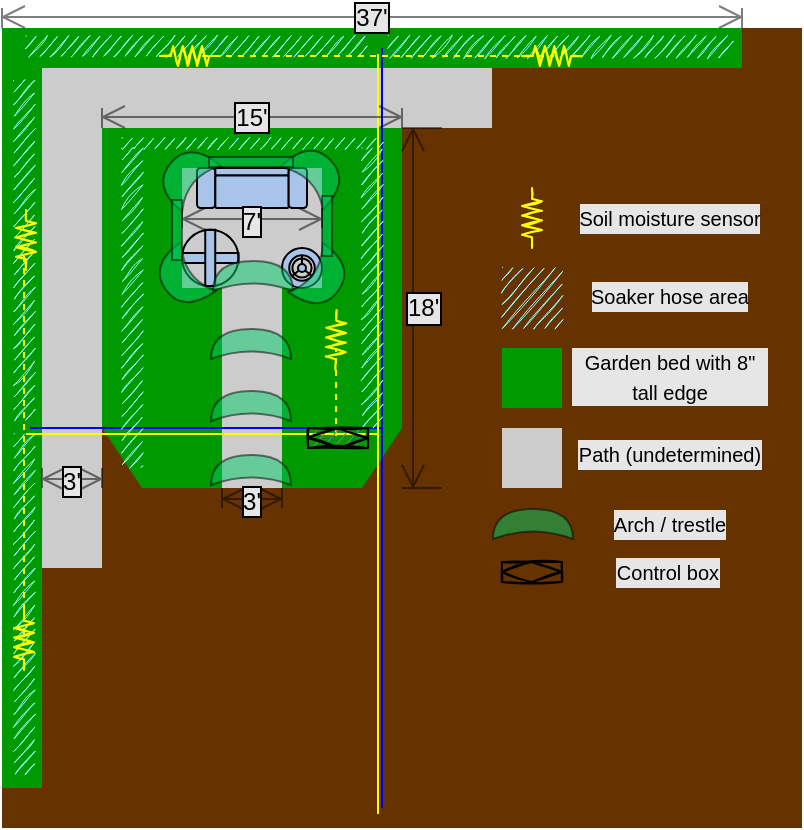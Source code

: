 <mxfile version="17.4.6" type="github">
  <diagram id="zF0i2NfZyt6POZ8Hoylk" name="Page-1">
    <mxGraphModel dx="467" dy="271" grid="1" gridSize="10" guides="0" tooltips="1" connect="1" arrows="1" fold="1" page="1" pageScale="1" pageWidth="850" pageHeight="1100" math="0" shadow="0">
      <root>
        <mxCell id="0" />
        <mxCell id="_R6vVu1srhFoFrEtBV-Y-69" value="Untitled Layer" style="" parent="0" />
        <mxCell id="_R6vVu1srhFoFrEtBV-Y-75" value="" style="rounded=0;whiteSpace=wrap;html=1;shadow=0;glass=0;sketch=0;strokeColor=none;fillColor=#663300;" vertex="1" parent="_R6vVu1srhFoFrEtBV-Y-69">
          <mxGeometry x="150" y="140" width="400" height="400" as="geometry" />
        </mxCell>
        <mxCell id="1" value="GardenArea" style="" parent="0" />
        <mxCell id="_R6vVu1srhFoFrEtBV-Y-8" value="" style="rounded=0;whiteSpace=wrap;html=1;fillColor=#009900;strokeColor=none;" vertex="1" parent="1">
          <mxGeometry x="200" y="190" width="150" height="20" as="geometry" />
        </mxCell>
        <mxCell id="_R6vVu1srhFoFrEtBV-Y-9" value="" style="rounded=0;whiteSpace=wrap;html=1;fillColor=#009900;strokeColor=none;" vertex="1" parent="1">
          <mxGeometry x="310" y="210" width="40" height="60" as="geometry" />
        </mxCell>
        <mxCell id="_R6vVu1srhFoFrEtBV-Y-10" value="" style="rounded=0;whiteSpace=wrap;html=1;fillColor=#009900;strokeColor=none;" vertex="1" parent="1">
          <mxGeometry x="200" y="210" width="40" height="60" as="geometry" />
        </mxCell>
        <mxCell id="_R6vVu1srhFoFrEtBV-Y-11" value="" style="rounded=0;whiteSpace=wrap;html=1;fillColor=#009900;strokeColor=none;" vertex="1" parent="1">
          <mxGeometry x="200" y="270" width="60" height="70" as="geometry" />
        </mxCell>
        <mxCell id="_R6vVu1srhFoFrEtBV-Y-12" value="" style="rounded=0;whiteSpace=wrap;html=1;fillColor=#009900;strokeColor=none;" vertex="1" parent="1">
          <mxGeometry x="290" y="270" width="60" height="70" as="geometry" />
        </mxCell>
        <mxCell id="_R6vVu1srhFoFrEtBV-Y-15" value="" style="rounded=0;whiteSpace=wrap;html=1;fillColor=#009900;strokeColor=none;" vertex="1" parent="1">
          <mxGeometry x="290" y="340" width="40" height="30" as="geometry" />
        </mxCell>
        <mxCell id="_R6vVu1srhFoFrEtBV-Y-17" value="" style="rhombus;whiteSpace=wrap;html=1;fillColor=#009900;strokeColor=none;" vertex="1" parent="1">
          <mxGeometry x="310" y="310" width="40" height="60" as="geometry" />
        </mxCell>
        <mxCell id="_R6vVu1srhFoFrEtBV-Y-20" value="" style="rhombus;whiteSpace=wrap;html=1;fillColor=#009900;strokeColor=none;" vertex="1" parent="1">
          <mxGeometry x="200" y="310" width="40" height="60" as="geometry" />
        </mxCell>
        <mxCell id="_R6vVu1srhFoFrEtBV-Y-21" value="" style="rounded=0;whiteSpace=wrap;html=1;fillColor=#CCCCCC;strokeColor=none;" vertex="1" parent="1">
          <mxGeometry x="170" y="160" width="30" height="250" as="geometry" />
        </mxCell>
        <mxCell id="_R6vVu1srhFoFrEtBV-Y-23" value="" style="rounded=0;whiteSpace=wrap;html=1;fillColor=#CCCCCC;strokeColor=none;" vertex="1" parent="1">
          <mxGeometry x="240" y="210" width="70" height="60" as="geometry" />
        </mxCell>
        <mxCell id="_R6vVu1srhFoFrEtBV-Y-24" value="" style="rounded=0;whiteSpace=wrap;html=1;fillColor=#CCCCCC;strokeColor=none;" vertex="1" parent="1">
          <mxGeometry x="260" y="270" width="30" height="100" as="geometry" />
        </mxCell>
        <mxCell id="_R6vVu1srhFoFrEtBV-Y-25" value="" style="rounded=0;whiteSpace=wrap;html=1;fillColor=#CCCCCC;strokeColor=none;" vertex="1" parent="1">
          <mxGeometry x="170" y="160" width="225" height="30" as="geometry" />
        </mxCell>
        <mxCell id="_R6vVu1srhFoFrEtBV-Y-26" value="" style="rounded=0;whiteSpace=wrap;html=1;fillColor=#009900;strokeColor=none;" vertex="1" parent="1">
          <mxGeometry x="150" y="140" width="20" height="380" as="geometry" />
        </mxCell>
        <mxCell id="_R6vVu1srhFoFrEtBV-Y-27" value="" style="rounded=0;whiteSpace=wrap;html=1;fillColor=#009900;strokeColor=none;" vertex="1" parent="1">
          <mxGeometry x="170" y="140" width="350" height="20" as="geometry" />
        </mxCell>
        <mxCell id="_R6vVu1srhFoFrEtBV-Y-30" value="" style="verticalLabelPosition=bottom;html=1;verticalAlign=top;align=center;shape=mxgraph.floorplan.sofa;fillColor=#A9C4EB;" vertex="1" parent="1">
          <mxGeometry x="247.5" y="210" width="55" height="20" as="geometry" />
        </mxCell>
        <mxCell id="_R6vVu1srhFoFrEtBV-Y-31" value="" style="verticalLabelPosition=bottom;html=1;verticalAlign=top;align=center;shape=mxgraph.floorplan.floor_lamp;fillColor=#A9C4EB;" vertex="1" parent="1">
          <mxGeometry x="290" y="250" width="20" height="20" as="geometry" />
        </mxCell>
        <mxCell id="_R6vVu1srhFoFrEtBV-Y-37" value="" style="verticalLabelPosition=bottom;html=1;verticalAlign=top;align=center;shape=mxgraph.floorplan.doorRevolving;aspect=fixed;fillColor=#A9C4EB;" vertex="1" parent="1">
          <mxGeometry x="240" y="240" width="28.24" height="30" as="geometry" />
        </mxCell>
        <mxCell id="_R6vVu1srhFoFrEtBV-Y-113" value="" style="rounded=0;whiteSpace=wrap;html=1;fillColor=#009900;strokeColor=none;" vertex="1" parent="1">
          <mxGeometry x="220" y="340" width="40" height="30" as="geometry" />
        </mxCell>
        <mxCell id="_R6vVu1srhFoFrEtBV-Y-38" value="Water" style="" parent="0" />
        <mxCell id="_R6vVu1srhFoFrEtBV-Y-43" value="" style="endArrow=none;html=1;rounded=0;strokeColor=#0000FF;" edge="1" parent="_R6vVu1srhFoFrEtBV-Y-38">
          <mxGeometry width="50" height="50" relative="1" as="geometry">
            <mxPoint x="340" y="340" as="sourcePoint" />
            <mxPoint x="340" y="150" as="targetPoint" />
          </mxGeometry>
        </mxCell>
        <mxCell id="_R6vVu1srhFoFrEtBV-Y-44" value="" style="endArrow=none;html=1;rounded=0;strokeColor=#0000FF;exitX=1;exitY=0.5;exitDx=0;exitDy=0;exitPerimeter=0;entryX=0.75;entryY=0.5;entryDx=0;entryDy=0;entryPerimeter=0;" edge="1" parent="_R6vVu1srhFoFrEtBV-Y-38" target="_R6vVu1srhFoFrEtBV-Y-17">
          <mxGeometry width="50" height="50" relative="1" as="geometry">
            <mxPoint x="164.0" y="340" as="sourcePoint" />
            <mxPoint x="274" y="340" as="targetPoint" />
          </mxGeometry>
        </mxCell>
        <mxCell id="_R6vVu1srhFoFrEtBV-Y-45" value="" style="endArrow=none;html=1;rounded=0;strokeColor=#0000FF;" edge="1" parent="_R6vVu1srhFoFrEtBV-Y-38">
          <mxGeometry width="50" height="50" relative="1" as="geometry">
            <mxPoint x="340" y="530" as="sourcePoint" />
            <mxPoint x="340" y="340" as="targetPoint" />
          </mxGeometry>
        </mxCell>
        <mxCell id="_R6vVu1srhFoFrEtBV-Y-47" value="" style="rounded=0;whiteSpace=wrap;html=1;shadow=0;glass=0;sketch=1;fillColor=#99FFFF;strokeColor=none;" vertex="1" parent="_R6vVu1srhFoFrEtBV-Y-38">
          <mxGeometry x="156" y="166" width="10" height="170" as="geometry" />
        </mxCell>
        <mxCell id="_R6vVu1srhFoFrEtBV-Y-48" value="" style="rounded=0;whiteSpace=wrap;html=1;shadow=0;glass=0;sketch=1;fillColor=#99FFFF;strokeColor=none;" vertex="1" parent="_R6vVu1srhFoFrEtBV-Y-38">
          <mxGeometry x="156" y="343" width="10" height="170" as="geometry" />
        </mxCell>
        <mxCell id="_R6vVu1srhFoFrEtBV-Y-49" value="" style="rounded=0;whiteSpace=wrap;html=1;shadow=0;glass=0;sketch=1;fillColor=#99FFFF;strokeColor=none;" vertex="1" parent="_R6vVu1srhFoFrEtBV-Y-38">
          <mxGeometry x="162" y="144" width="170" height="10" as="geometry" />
        </mxCell>
        <mxCell id="_R6vVu1srhFoFrEtBV-Y-50" value="" style="rounded=0;whiteSpace=wrap;html=1;shadow=0;glass=0;sketch=1;fillColor=#99FFFF;strokeColor=none;" vertex="1" parent="_R6vVu1srhFoFrEtBV-Y-38">
          <mxGeometry x="343" y="144" width="170" height="10" as="geometry" />
        </mxCell>
        <mxCell id="_R6vVu1srhFoFrEtBV-Y-92" value="" style="rounded=0;whiteSpace=wrap;html=1;shadow=0;glass=0;sketch=1;fillColor=#99FFFF;strokeColor=none;" vertex="1" parent="_R6vVu1srhFoFrEtBV-Y-38">
          <mxGeometry x="210" y="195" width="130" height="5" as="geometry" />
        </mxCell>
        <mxCell id="_R6vVu1srhFoFrEtBV-Y-93" value="" style="rounded=0;whiteSpace=wrap;html=1;shadow=0;glass=0;sketch=1;fillColor=#99FFFF;strokeColor=none;" vertex="1" parent="_R6vVu1srhFoFrEtBV-Y-38">
          <mxGeometry x="210" y="200" width="10" height="160" as="geometry" />
        </mxCell>
        <mxCell id="_R6vVu1srhFoFrEtBV-Y-94" value="" style="rounded=0;whiteSpace=wrap;html=1;shadow=0;glass=0;sketch=1;fillColor=#99FFFF;strokeColor=none;" vertex="1" parent="_R6vVu1srhFoFrEtBV-Y-38">
          <mxGeometry x="330" y="200" width="10" height="140" as="geometry" />
        </mxCell>
        <mxCell id="_R6vVu1srhFoFrEtBV-Y-52" value="electronics" style="" parent="0" />
        <mxCell id="_R6vVu1srhFoFrEtBV-Y-53" value="" style="endArrow=none;html=1;rounded=0;strokeColor=#FFFF00;" edge="1" parent="_R6vVu1srhFoFrEtBV-Y-52">
          <mxGeometry width="50" height="50" relative="1" as="geometry">
            <mxPoint x="338" y="343" as="sourcePoint" />
            <mxPoint x="338" y="153" as="targetPoint" />
          </mxGeometry>
        </mxCell>
        <mxCell id="_R6vVu1srhFoFrEtBV-Y-54" value="" style="endArrow=none;html=1;rounded=0;strokeColor=#FFFF00;exitX=1;exitY=0.5;exitDx=0;exitDy=0;exitPerimeter=0;entryX=0.75;entryY=0.5;entryDx=0;entryDy=0;entryPerimeter=0;" edge="1" parent="_R6vVu1srhFoFrEtBV-Y-52">
          <mxGeometry width="50" height="50" relative="1" as="geometry">
            <mxPoint x="162.0" y="343" as="sourcePoint" />
            <mxPoint x="338" y="343" as="targetPoint" />
          </mxGeometry>
        </mxCell>
        <mxCell id="_R6vVu1srhFoFrEtBV-Y-55" value="" style="endArrow=none;html=1;rounded=0;strokeColor=#FFFF00;" edge="1" parent="_R6vVu1srhFoFrEtBV-Y-52">
          <mxGeometry width="50" height="50" relative="1" as="geometry">
            <mxPoint x="338" y="533" as="sourcePoint" />
            <mxPoint x="338" y="343" as="targetPoint" />
          </mxGeometry>
        </mxCell>
        <mxCell id="_R6vVu1srhFoFrEtBV-Y-56" value="" style="endArrow=none;html=1;rounded=0;strokeColor=#FFFF00;exitX=1;exitY=0.5;exitDx=0;exitDy=0;exitPerimeter=0;entryX=0.75;entryY=0.5;entryDx=0;entryDy=0;entryPerimeter=0;dashed=1;" edge="1" parent="_R6vVu1srhFoFrEtBV-Y-52">
          <mxGeometry width="50" height="50" relative="1" as="geometry">
            <mxPoint x="250.0" y="154" as="sourcePoint" />
            <mxPoint x="426" y="154" as="targetPoint" />
          </mxGeometry>
        </mxCell>
        <mxCell id="_R6vVu1srhFoFrEtBV-Y-57" value="" style="endArrow=none;html=1;rounded=0;strokeColor=#FFFF00;dashed=1;" edge="1" parent="_R6vVu1srhFoFrEtBV-Y-52">
          <mxGeometry width="50" height="50" relative="1" as="geometry">
            <mxPoint x="161" y="443" as="sourcePoint" />
            <mxPoint x="161" y="253" as="targetPoint" />
          </mxGeometry>
        </mxCell>
        <mxCell id="_R6vVu1srhFoFrEtBV-Y-58" value="" style="endArrow=none;html=1;rounded=0;strokeColor=#FFFF00;dashed=1;" edge="1" parent="_R6vVu1srhFoFrEtBV-Y-52">
          <mxGeometry width="50" height="50" relative="1" as="geometry">
            <mxPoint x="317" y="344" as="sourcePoint" />
            <mxPoint x="317" y="300" as="targetPoint" />
          </mxGeometry>
        </mxCell>
        <mxCell id="_R6vVu1srhFoFrEtBV-Y-61" value="" style="pointerEvents=1;verticalLabelPosition=bottom;shadow=0;dashed=0;align=center;html=1;verticalAlign=top;shape=mxgraph.electrical.resistors.resistor_2;glass=0;sketch=1;fillColor=#99FFFF;strokeColor=#FFFF00;rotation=91;" vertex="1" parent="_R6vVu1srhFoFrEtBV-Y-52">
          <mxGeometry x="302" y="291" width="30" height="10" as="geometry" />
        </mxCell>
        <mxCell id="_R6vVu1srhFoFrEtBV-Y-62" value="" style="pointerEvents=1;verticalLabelPosition=bottom;shadow=0;dashed=0;align=center;html=1;verticalAlign=top;shape=mxgraph.electrical.resistors.resistor_2;glass=0;sketch=1;fillColor=#99FFFF;strokeColor=#FFFF00;" vertex="1" parent="_R6vVu1srhFoFrEtBV-Y-52">
          <mxGeometry x="410" y="149" width="30" height="10" as="geometry" />
        </mxCell>
        <mxCell id="_R6vVu1srhFoFrEtBV-Y-63" value="" style="pointerEvents=1;verticalLabelPosition=bottom;shadow=0;dashed=0;align=center;html=1;verticalAlign=top;shape=mxgraph.electrical.resistors.resistor_2;glass=0;sketch=1;fillColor=#99FFFF;strokeColor=#FFFF00;" vertex="1" parent="_R6vVu1srhFoFrEtBV-Y-52">
          <mxGeometry x="229" y="149" width="30" height="10" as="geometry" />
        </mxCell>
        <mxCell id="_R6vVu1srhFoFrEtBV-Y-64" value="" style="pointerEvents=1;verticalLabelPosition=bottom;shadow=0;dashed=0;align=center;html=1;verticalAlign=top;shape=mxgraph.electrical.resistors.resistor_2;glass=0;sketch=1;fillColor=#99FFFF;strokeColor=#FFFF00;rotation=90;" vertex="1" parent="_R6vVu1srhFoFrEtBV-Y-52">
          <mxGeometry x="147" y="241" width="30" height="10" as="geometry" />
        </mxCell>
        <mxCell id="_R6vVu1srhFoFrEtBV-Y-65" value="" style="pointerEvents=1;verticalLabelPosition=bottom;shadow=0;dashed=0;align=center;html=1;verticalAlign=top;shape=mxgraph.electrical.resistors.resistor_2;glass=0;sketch=1;fillColor=#99FFFF;strokeColor=#FFFF00;rotation=90;" vertex="1" parent="_R6vVu1srhFoFrEtBV-Y-52">
          <mxGeometry x="146" y="441" width="30" height="10" as="geometry" />
        </mxCell>
        <mxCell id="_R6vVu1srhFoFrEtBV-Y-66" value="Box" style="" parent="0" />
        <mxCell id="_R6vVu1srhFoFrEtBV-Y-67" value="" style="shape=associativeEntity;whiteSpace=wrap;html=1;align=center;shadow=0;glass=0;sketch=1;strokeColor=#000000;fillColor=#808080;" vertex="1" parent="_R6vVu1srhFoFrEtBV-Y-66">
          <mxGeometry x="303" y="340" width="30" height="10" as="geometry" />
        </mxCell>
        <mxCell id="_R6vVu1srhFoFrEtBV-Y-76" value="Arches" style="" parent="0" />
        <mxCell id="_R6vVu1srhFoFrEtBV-Y-78" value="" style="shape=xor;whiteSpace=wrap;html=1;shadow=0;glass=0;sketch=0;strokeColor=#000000;fillColor=#00CC66;rotation=-90;opacity=50;" vertex="1" parent="_R6vVu1srhFoFrEtBV-Y-76">
          <mxGeometry x="267" y="341" width="15" height="40" as="geometry" />
        </mxCell>
        <mxCell id="_R6vVu1srhFoFrEtBV-Y-79" value="" style="shape=xor;whiteSpace=wrap;html=1;shadow=0;glass=0;sketch=0;strokeColor=#000000;fillColor=#00CC66;rotation=-90;opacity=50;" vertex="1" parent="_R6vVu1srhFoFrEtBV-Y-76">
          <mxGeometry x="267" y="309" width="15" height="40" as="geometry" />
        </mxCell>
        <mxCell id="_R6vVu1srhFoFrEtBV-Y-80" value="" style="shape=xor;whiteSpace=wrap;html=1;shadow=0;glass=0;sketch=0;strokeColor=#000000;fillColor=#00CC66;rotation=-90;opacity=50;" vertex="1" parent="_R6vVu1srhFoFrEtBV-Y-76">
          <mxGeometry x="267" y="278" width="15" height="40" as="geometry" />
        </mxCell>
        <mxCell id="_R6vVu1srhFoFrEtBV-Y-81" value="" style="shape=xor;whiteSpace=wrap;html=1;shadow=0;glass=0;sketch=0;strokeColor=#000000;fillColor=#00CC66;rotation=-90;opacity=50;" vertex="1" parent="_R6vVu1srhFoFrEtBV-Y-76">
          <mxGeometry x="268" y="244" width="15" height="40" as="geometry" />
        </mxCell>
        <mxCell id="_R6vVu1srhFoFrEtBV-Y-82" value="" style="shape=xor;whiteSpace=wrap;html=1;shadow=0;glass=0;sketch=0;strokeColor=#000000;fillColor=#00CC66;rotation=35;opacity=50;" vertex="1" parent="_R6vVu1srhFoFrEtBV-Y-76">
          <mxGeometry x="300" y="250.53" width="20" height="30" as="geometry" />
        </mxCell>
        <mxCell id="_R6vVu1srhFoFrEtBV-Y-83" value="" style="shape=xor;whiteSpace=wrap;html=1;shadow=0;glass=0;sketch=0;strokeColor=#000000;fillColor=#00CC66;rotation=-45;opacity=50;" vertex="1" parent="_R6vVu1srhFoFrEtBV-Y-76">
          <mxGeometry x="297" y="198.0" width="20" height="30" as="geometry" />
        </mxCell>
        <mxCell id="_R6vVu1srhFoFrEtBV-Y-84" value="" style="shape=xor;whiteSpace=wrap;html=1;shadow=0;glass=0;sketch=0;strokeColor=#000000;fillColor=#00CC66;rotation=-140;opacity=50;" vertex="1" parent="_R6vVu1srhFoFrEtBV-Y-76">
          <mxGeometry x="232" y="199.0" width="20" height="30" as="geometry" />
        </mxCell>
        <mxCell id="_R6vVu1srhFoFrEtBV-Y-85" value="" style="shape=xor;whiteSpace=wrap;html=1;shadow=0;glass=0;sketch=0;strokeColor=#000000;fillColor=#00CC66;rotation=-215;opacity=50;" vertex="1" parent="_R6vVu1srhFoFrEtBV-Y-76">
          <mxGeometry x="230" y="250.0" width="20" height="30" as="geometry" />
        </mxCell>
        <mxCell id="_R6vVu1srhFoFrEtBV-Y-86" value="" style="rounded=0;whiteSpace=wrap;html=1;shadow=0;glass=0;sketch=0;strokeColor=#000000;fillColor=#00CC66;opacity=50;" vertex="1" parent="_R6vVu1srhFoFrEtBV-Y-76">
          <mxGeometry x="235" y="226" width="5" height="30" as="geometry" />
        </mxCell>
        <mxCell id="_R6vVu1srhFoFrEtBV-Y-87" value="" style="rounded=0;whiteSpace=wrap;html=1;shadow=0;glass=0;sketch=0;strokeColor=#000000;fillColor=#00CC66;opacity=50;" vertex="1" parent="_R6vVu1srhFoFrEtBV-Y-76">
          <mxGeometry x="310" y="224" width="5" height="30" as="geometry" />
        </mxCell>
        <mxCell id="_R6vVu1srhFoFrEtBV-Y-88" value="" style="rounded=0;whiteSpace=wrap;html=1;shadow=0;glass=0;sketch=0;strokeColor=#000000;fillColor=#00CC66;opacity=50;rotation=90;" vertex="1" parent="_R6vVu1srhFoFrEtBV-Y-76">
          <mxGeometry x="272" y="186" width="5" height="42" as="geometry" />
        </mxCell>
        <mxCell id="_R6vVu1srhFoFrEtBV-Y-114" value="Measurements" parent="0" />
        <mxCell id="_R6vVu1srhFoFrEtBV-Y-115" value="15&#39;" style="shape=dimension;whiteSpace=wrap;html=1;align=center;points=[];verticalAlign=bottom;spacingBottom=-5;labelBackgroundColor=#E6E6E6;shadow=0;glass=0;sketch=0;fontSize=12;opacity=50;labelBorderColor=default;" vertex="1" parent="_R6vVu1srhFoFrEtBV-Y-114">
          <mxGeometry x="200" y="180" width="150" height="10" as="geometry" />
        </mxCell>
        <mxCell id="_R6vVu1srhFoFrEtBV-Y-116" value="3&#39;" style="shape=dimension;direction=west;whiteSpace=wrap;html=1;align=center;points=[];verticalAlign=top;spacingTop=-8;labelBackgroundColor=#E6E6E6;shadow=0;glass=0;labelBorderColor=default;sketch=0;fontSize=12;strokeColor=#000000;fillColor=none;opacity=50;" vertex="1" parent="_R6vVu1srhFoFrEtBV-Y-114">
          <mxGeometry x="170" y="360" width="30" height="10" as="geometry" />
        </mxCell>
        <mxCell id="_R6vVu1srhFoFrEtBV-Y-117" value="3&#39;" style="shape=dimension;direction=west;whiteSpace=wrap;html=1;align=center;points=[];verticalAlign=top;spacingTop=-8;labelBackgroundColor=#E6E6E6;shadow=0;glass=0;labelBorderColor=default;sketch=0;fontSize=12;strokeColor=#000000;fillColor=none;opacity=50;" vertex="1" parent="_R6vVu1srhFoFrEtBV-Y-114">
          <mxGeometry x="260" y="370" width="30" height="10" as="geometry" />
        </mxCell>
        <mxCell id="_R6vVu1srhFoFrEtBV-Y-118" value="7&#39;" style="shape=dimension;direction=west;whiteSpace=wrap;html=1;align=center;points=[];verticalAlign=top;spacingTop=-8;labelBackgroundColor=#E6E6E6;shadow=0;glass=0;labelBorderColor=default;sketch=0;fontSize=12;strokeColor=#000000;fillColor=none;opacity=50;" vertex="1" parent="_R6vVu1srhFoFrEtBV-Y-114">
          <mxGeometry x="240" y="230" width="70" height="10" as="geometry" />
        </mxCell>
        <mxCell id="_R6vVu1srhFoFrEtBV-Y-122" value="18&#39;" style="shape=dimension;direction=south;whiteSpace=wrap;html=1;align=left;points=[];verticalAlign=middle;labelBackgroundColor=#E6E6E6;shadow=0;glass=0;labelBorderColor=default;sketch=0;fontSize=12;strokeColor=#000000;fillColor=none;opacity=50;" vertex="1" parent="_R6vVu1srhFoFrEtBV-Y-114">
          <mxGeometry x="350" y="190" width="20" height="180" as="geometry" />
        </mxCell>
        <mxCell id="_R6vVu1srhFoFrEtBV-Y-123" value="37&#39;" style="shape=dimension;whiteSpace=wrap;html=1;align=center;points=[];verticalAlign=bottom;spacingBottom=-5;labelBackgroundColor=#E6E6E6;shadow=0;glass=0;sketch=0;fontSize=12;opacity=50;labelBorderColor=default;" vertex="1" parent="_R6vVu1srhFoFrEtBV-Y-114">
          <mxGeometry x="150" y="130" width="370" height="10" as="geometry" />
        </mxCell>
        <mxCell id="_R6vVu1srhFoFrEtBV-Y-128" value="" style="rounded=0;whiteSpace=wrap;html=1;fillColor=#009900;strokeColor=none;" vertex="1" parent="_R6vVu1srhFoFrEtBV-Y-114">
          <mxGeometry x="400" y="300" width="30" height="30" as="geometry" />
        </mxCell>
        <mxCell id="_R6vVu1srhFoFrEtBV-Y-129" value="" style="rounded=0;whiteSpace=wrap;html=1;fillColor=#CCCCCC;strokeColor=none;" vertex="1" parent="_R6vVu1srhFoFrEtBV-Y-114">
          <mxGeometry x="400" y="340" width="30" height="30" as="geometry" />
        </mxCell>
        <mxCell id="_R6vVu1srhFoFrEtBV-Y-130" value="" style="rounded=0;whiteSpace=wrap;html=1;shadow=0;glass=0;sketch=1;fillColor=#99FFFF;strokeColor=none;" vertex="1" parent="_R6vVu1srhFoFrEtBV-Y-114">
          <mxGeometry x="400" y="260" width="30" height="30" as="geometry" />
        </mxCell>
        <mxCell id="_R6vVu1srhFoFrEtBV-Y-131" value="" style="pointerEvents=1;verticalLabelPosition=bottom;shadow=0;dashed=0;align=center;html=1;verticalAlign=top;shape=mxgraph.electrical.resistors.resistor_2;glass=0;sketch=1;fillColor=#99FFFF;strokeColor=#FFFF00;rotation=90;" vertex="1" parent="_R6vVu1srhFoFrEtBV-Y-114">
          <mxGeometry x="400" y="230" width="30" height="10" as="geometry" />
        </mxCell>
        <mxCell id="_R6vVu1srhFoFrEtBV-Y-133" value="" style="shape=xor;whiteSpace=wrap;html=1;shadow=0;glass=0;sketch=0;strokeColor=#000000;fillColor=#00CC66;rotation=-90;opacity=50;" vertex="1" parent="_R6vVu1srhFoFrEtBV-Y-114">
          <mxGeometry x="408" y="368" width="15" height="40" as="geometry" />
        </mxCell>
        <mxCell id="_R6vVu1srhFoFrEtBV-Y-136" value="" style="shape=associativeEntity;whiteSpace=wrap;html=1;align=center;shadow=0;glass=0;sketch=1;strokeColor=#000000;fillColor=none;" vertex="1" parent="_R6vVu1srhFoFrEtBV-Y-114">
          <mxGeometry x="400" y="407" width="30" height="10" as="geometry" />
        </mxCell>
        <mxCell id="_R6vVu1srhFoFrEtBV-Y-138" value="&lt;font style=&quot;font-size: 10px&quot;&gt;Soil moisture sensor&lt;/font&gt;" style="text;html=1;align=center;verticalAlign=middle;whiteSpace=wrap;rounded=0;shadow=0;glass=0;labelBackgroundColor=#E6E6E6;labelBorderColor=none;sketch=0;fontSize=12;opacity=50;" vertex="1" parent="_R6vVu1srhFoFrEtBV-Y-114">
          <mxGeometry x="434" y="220" width="100" height="30" as="geometry" />
        </mxCell>
        <mxCell id="_R6vVu1srhFoFrEtBV-Y-139" value="&lt;font style=&quot;font-size: 10px&quot;&gt;Soaker hose area&lt;/font&gt;" style="text;html=1;align=center;verticalAlign=middle;whiteSpace=wrap;rounded=0;shadow=0;glass=0;labelBackgroundColor=#E6E6E6;labelBorderColor=none;sketch=0;fontSize=12;opacity=50;" vertex="1" parent="_R6vVu1srhFoFrEtBV-Y-114">
          <mxGeometry x="434" y="259" width="100" height="30" as="geometry" />
        </mxCell>
        <mxCell id="_R6vVu1srhFoFrEtBV-Y-140" value="&lt;span style=&quot;font-size: 10px&quot;&gt;Garden bed with 8&quot; tall edge&lt;/span&gt;" style="text;html=1;align=center;verticalAlign=middle;whiteSpace=wrap;rounded=0;shadow=0;glass=0;labelBackgroundColor=#E6E6E6;labelBorderColor=none;sketch=0;fontSize=12;opacity=50;" vertex="1" parent="_R6vVu1srhFoFrEtBV-Y-114">
          <mxGeometry x="434" y="299" width="100" height="30" as="geometry" />
        </mxCell>
        <mxCell id="_R6vVu1srhFoFrEtBV-Y-141" value="&lt;font style=&quot;font-size: 10px&quot;&gt;Path (undetermined)&lt;/font&gt;" style="text;html=1;align=center;verticalAlign=middle;whiteSpace=wrap;rounded=0;shadow=0;glass=0;labelBackgroundColor=#E6E6E6;labelBorderColor=none;sketch=0;fontSize=12;opacity=50;" vertex="1" parent="_R6vVu1srhFoFrEtBV-Y-114">
          <mxGeometry x="434" y="338" width="100" height="30" as="geometry" />
        </mxCell>
        <mxCell id="_R6vVu1srhFoFrEtBV-Y-142" value="&lt;font style=&quot;font-size: 10px&quot;&gt;Arch / trestle&lt;/font&gt;" style="text;html=1;align=center;verticalAlign=middle;whiteSpace=wrap;rounded=0;shadow=0;glass=0;labelBackgroundColor=#E6E6E6;labelBorderColor=none;sketch=0;fontSize=12;opacity=50;" vertex="1" parent="_R6vVu1srhFoFrEtBV-Y-114">
          <mxGeometry x="434" y="373" width="100" height="30" as="geometry" />
        </mxCell>
        <mxCell id="_R6vVu1srhFoFrEtBV-Y-143" value="&lt;font style=&quot;font-size: 10px&quot;&gt;Control box&lt;/font&gt;" style="text;html=1;align=center;verticalAlign=middle;whiteSpace=wrap;rounded=0;shadow=0;glass=0;labelBackgroundColor=#E6E6E6;labelBorderColor=none;sketch=0;fontSize=12;opacity=50;" vertex="1" parent="_R6vVu1srhFoFrEtBV-Y-114">
          <mxGeometry x="433" y="397" width="100" height="30" as="geometry" />
        </mxCell>
      </root>
    </mxGraphModel>
  </diagram>
</mxfile>
